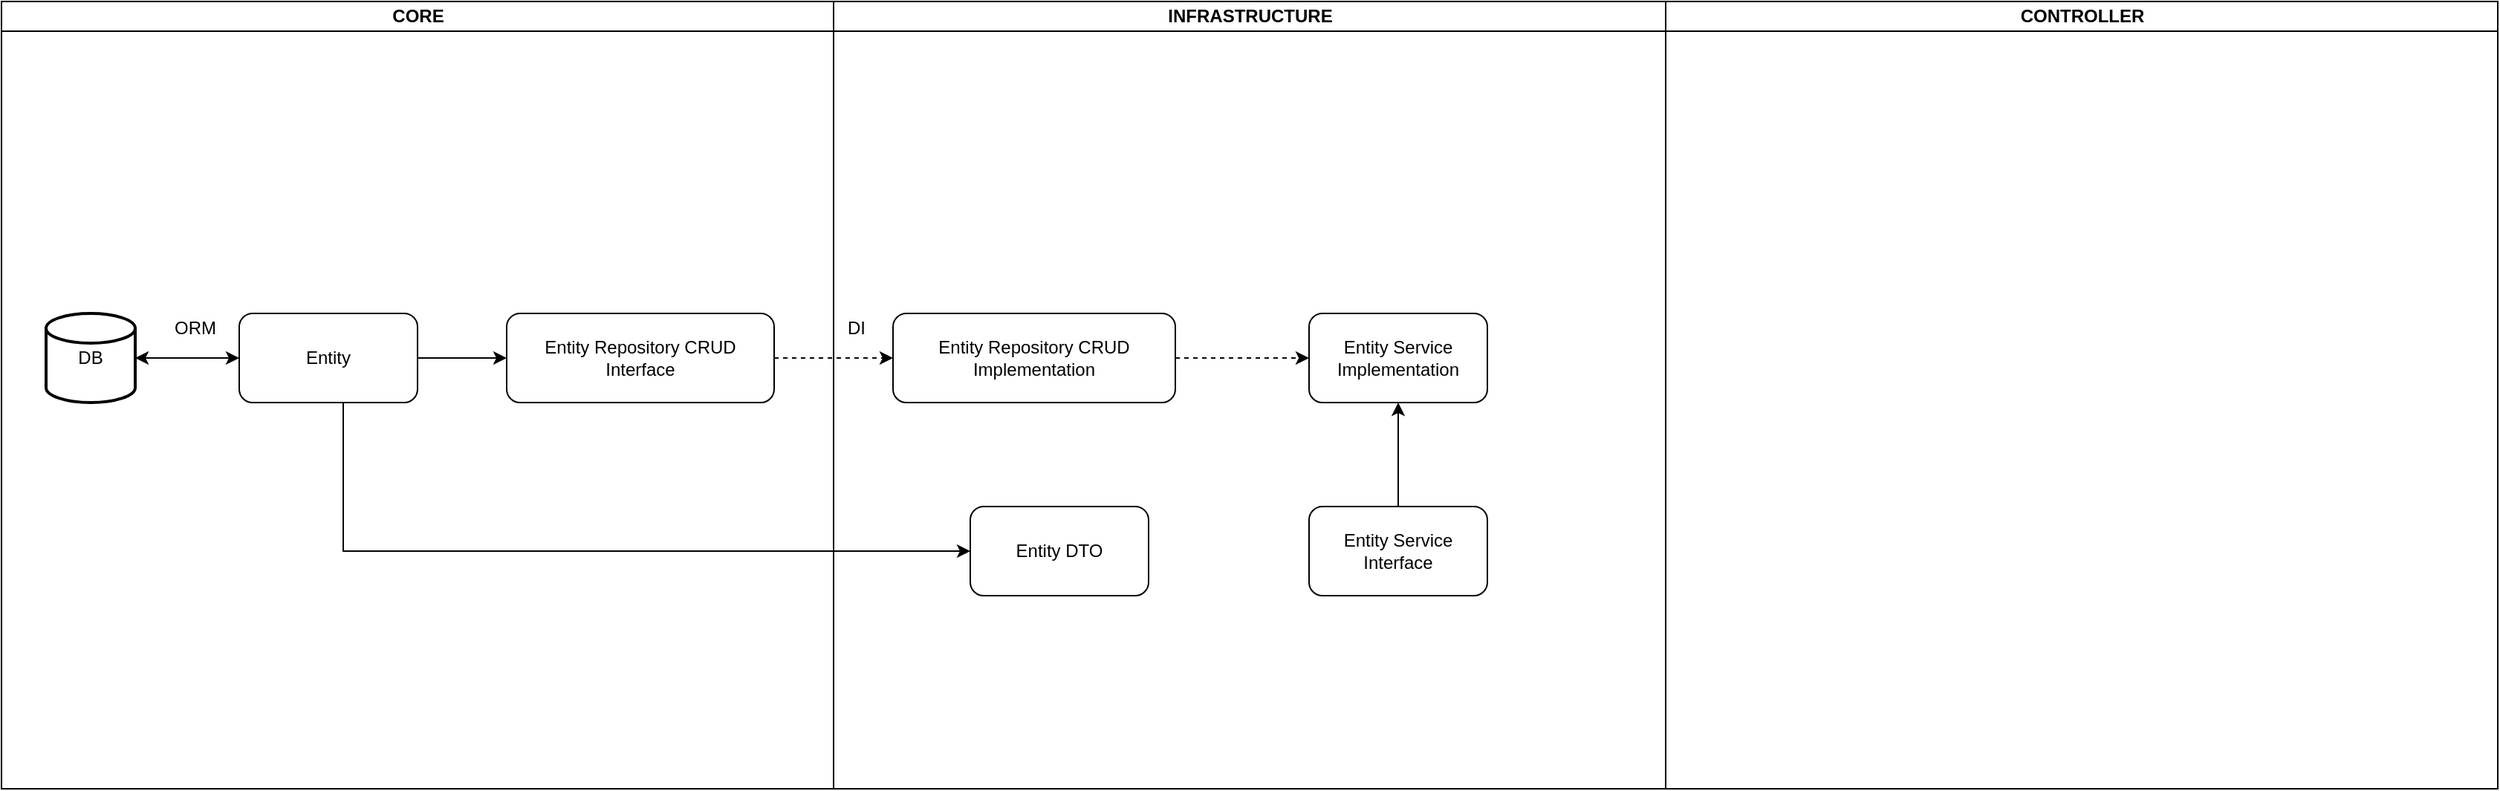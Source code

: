 <mxfile version="12.6.2" type="github">
  <diagram id="BV3MV8VP6gqLsG8-1HHs" name="Page-1">
    <mxGraphModel dx="2062" dy="1123" grid="1" gridSize="10" guides="1" tooltips="1" connect="1" arrows="1" fold="1" page="1" pageScale="1" pageWidth="1654" pageHeight="1169" math="0" shadow="0">
      <root>
        <mxCell id="0"/>
        <mxCell id="1" parent="0"/>
        <mxCell id="uDYGBRyxBxEITGgGv881-13" value="DB" style="strokeWidth=2;html=1;shape=mxgraph.flowchart.database;whiteSpace=wrap;" parent="1" vertex="1">
          <mxGeometry x="110" y="320" width="60" height="60" as="geometry"/>
        </mxCell>
        <mxCell id="uDYGBRyxBxEITGgGv881-15" style="edgeStyle=orthogonalEdgeStyle;rounded=0;orthogonalLoop=1;jettySize=auto;html=1;startArrow=classic;startFill=1;" parent="1" source="uDYGBRyxBxEITGgGv881-14" target="uDYGBRyxBxEITGgGv881-13" edge="1">
          <mxGeometry relative="1" as="geometry">
            <Array as="points">
              <mxPoint x="230" y="350"/>
              <mxPoint x="230" y="350"/>
            </Array>
          </mxGeometry>
        </mxCell>
        <mxCell id="uDYGBRyxBxEITGgGv881-23" style="edgeStyle=orthogonalEdgeStyle;rounded=0;orthogonalLoop=1;jettySize=auto;html=1;entryX=0;entryY=0.5;entryDx=0;entryDy=0;startArrow=none;startFill=0;" parent="1" source="uDYGBRyxBxEITGgGv881-14" target="uDYGBRyxBxEITGgGv881-22" edge="1">
          <mxGeometry relative="1" as="geometry">
            <Array as="points">
              <mxPoint x="310" y="480"/>
              <mxPoint x="660" y="480"/>
            </Array>
          </mxGeometry>
        </mxCell>
        <mxCell id="uDYGBRyxBxEITGgGv881-22" value="Entity DTO" style="rounded=1;whiteSpace=wrap;html=1;" parent="1" vertex="1">
          <mxGeometry x="732" y="450" width="120" height="60" as="geometry"/>
        </mxCell>
        <mxCell id="13FU25K1igkGfZfCPH0O-6" value="" style="group" vertex="1" connectable="0" parent="1">
          <mxGeometry x="80" y="110" width="1120" height="530" as="geometry"/>
        </mxCell>
        <mxCell id="13FU25K1igkGfZfCPH0O-4" value="CORE" style="swimlane;html=1;startSize=20;horizontal=1;containerType=tree;fillColor=none;" vertex="1" parent="13FU25K1igkGfZfCPH0O-6">
          <mxGeometry width="560" height="530" as="geometry"/>
        </mxCell>
        <mxCell id="uDYGBRyxBxEITGgGv881-17" value="Entity Repository CRUD Interface&lt;br&gt;" style="rounded=1;whiteSpace=wrap;html=1;" parent="13FU25K1igkGfZfCPH0O-4" vertex="1">
          <mxGeometry x="340" y="210" width="180" height="60" as="geometry"/>
        </mxCell>
        <mxCell id="uDYGBRyxBxEITGgGv881-14" value="Entity" style="rounded=1;whiteSpace=wrap;html=1;" parent="13FU25K1igkGfZfCPH0O-4" vertex="1">
          <mxGeometry x="160" y="210" width="120" height="60" as="geometry"/>
        </mxCell>
        <mxCell id="uDYGBRyxBxEITGgGv881-18" style="edgeStyle=orthogonalEdgeStyle;rounded=0;orthogonalLoop=1;jettySize=auto;html=1;startArrow=none;startFill=0;" parent="13FU25K1igkGfZfCPH0O-4" source="uDYGBRyxBxEITGgGv881-14" target="uDYGBRyxBxEITGgGv881-17" edge="1">
          <mxGeometry relative="1" as="geometry"/>
        </mxCell>
        <mxCell id="uDYGBRyxBxEITGgGv881-19" value="ORM" style="text;html=1;align=center;verticalAlign=middle;resizable=0;points=[];autosize=1;" parent="13FU25K1igkGfZfCPH0O-4" vertex="1">
          <mxGeometry x="110" y="210" width="40" height="20" as="geometry"/>
        </mxCell>
        <mxCell id="13FU25K1igkGfZfCPH0O-5" value="INFRASTRUCTURE" style="swimlane;html=1;startSize=20;horizontal=1;containerType=tree;fillColor=none;" vertex="1" parent="13FU25K1igkGfZfCPH0O-6">
          <mxGeometry x="560" width="560" height="530" as="geometry"/>
        </mxCell>
        <mxCell id="13FU25K1igkGfZfCPH0O-10" style="edgeStyle=orthogonalEdgeStyle;rounded=0;orthogonalLoop=1;jettySize=auto;html=1;entryX=0;entryY=0.5;entryDx=0;entryDy=0;startArrow=none;startFill=0;dashed=1;" edge="1" parent="13FU25K1igkGfZfCPH0O-5" source="uDYGBRyxBxEITGgGv881-21" target="13FU25K1igkGfZfCPH0O-8">
          <mxGeometry relative="1" as="geometry"/>
        </mxCell>
        <mxCell id="uDYGBRyxBxEITGgGv881-21" value="Entity Repository CRUD Implementation" style="rounded=1;whiteSpace=wrap;html=1;" parent="13FU25K1igkGfZfCPH0O-5" vertex="1">
          <mxGeometry x="40" y="210" width="190" height="60" as="geometry"/>
        </mxCell>
        <mxCell id="13FU25K1igkGfZfCPH0O-2" value="DI" style="text;html=1;align=center;verticalAlign=middle;resizable=0;points=[];autosize=1;" vertex="1" parent="13FU25K1igkGfZfCPH0O-5">
          <mxGeometry y="210" width="30" height="20" as="geometry"/>
        </mxCell>
        <mxCell id="13FU25K1igkGfZfCPH0O-9" style="edgeStyle=orthogonalEdgeStyle;rounded=0;orthogonalLoop=1;jettySize=auto;html=1;entryX=0.5;entryY=1;entryDx=0;entryDy=0;startArrow=none;startFill=0;" edge="1" parent="13FU25K1igkGfZfCPH0O-5" source="13FU25K1igkGfZfCPH0O-7" target="13FU25K1igkGfZfCPH0O-8">
          <mxGeometry relative="1" as="geometry"/>
        </mxCell>
        <mxCell id="13FU25K1igkGfZfCPH0O-7" value="Entity Service Interface" style="rounded=1;whiteSpace=wrap;html=1;fillColor=none;" vertex="1" parent="13FU25K1igkGfZfCPH0O-5">
          <mxGeometry x="320" y="340" width="120" height="60" as="geometry"/>
        </mxCell>
        <mxCell id="13FU25K1igkGfZfCPH0O-8" value="Entity Service Implementation" style="rounded=1;whiteSpace=wrap;html=1;fillColor=none;" vertex="1" parent="13FU25K1igkGfZfCPH0O-5">
          <mxGeometry x="320" y="210" width="120" height="60" as="geometry"/>
        </mxCell>
        <mxCell id="13FU25K1igkGfZfCPH0O-1" style="edgeStyle=orthogonalEdgeStyle;rounded=0;orthogonalLoop=1;jettySize=auto;html=1;startArrow=none;startFill=0;dashed=1;" edge="1" parent="13FU25K1igkGfZfCPH0O-6" source="uDYGBRyxBxEITGgGv881-17" target="uDYGBRyxBxEITGgGv881-21">
          <mxGeometry relative="1" as="geometry"/>
        </mxCell>
        <mxCell id="13FU25K1igkGfZfCPH0O-11" value="CONTROLLER" style="swimlane;html=1;startSize=20;horizontal=1;containerType=tree;fillColor=none;" vertex="1" parent="1">
          <mxGeometry x="1200" y="110" width="560" height="530" as="geometry"/>
        </mxCell>
      </root>
    </mxGraphModel>
  </diagram>
</mxfile>
